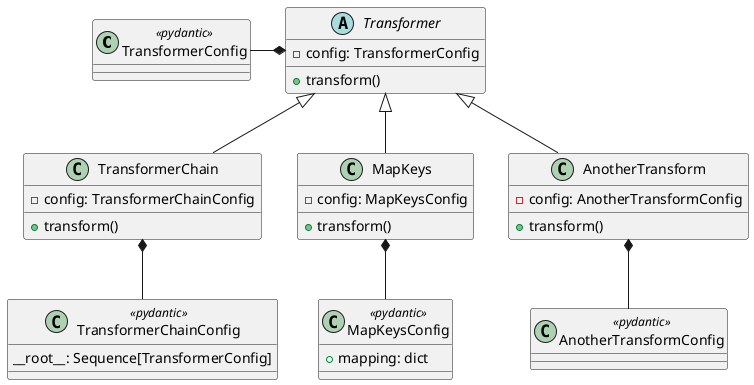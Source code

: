 
@startuml
'https://plantuml.com/class-diagram
class TransformerConfig <<pydantic>> {
}
class TransformerChainConfig <<pydantic>> {
__root__: Sequence[TransformerConfig]
}
abstract Transformer {
    - config: TransformerConfig
    + transform()
}

class TransformerChain {
    - config: TransformerChainConfig
    + transform()
}

class MapKeys {
    - config: MapKeysConfig
    + transform()
}

class MapKeysConfig <<pydantic>> {
    + mapping: dict
}

class AnotherTransform {
    - config: AnotherTransformConfig
    + transform()
}
class AnotherTransformConfig  <<pydantic>> {
}


Transformer *-l- TransformerConfig


TransformerChain -u-|> Transformer
TransformerChain *-d- TransformerChainConfig
'TransformerChainConfig -d-|> TransformerConfig

MapKeys -u-|> Transformer
MapKeys *-d- MapKeysConfig
'MapKeysConfig -d-|> TransformerConfig

AnotherTransform -u-|> Transformer
AnotherTransform *-d- AnotherTransformConfig
'AnotherTransformConfig -d-|> TransformerConfig
@enduml
